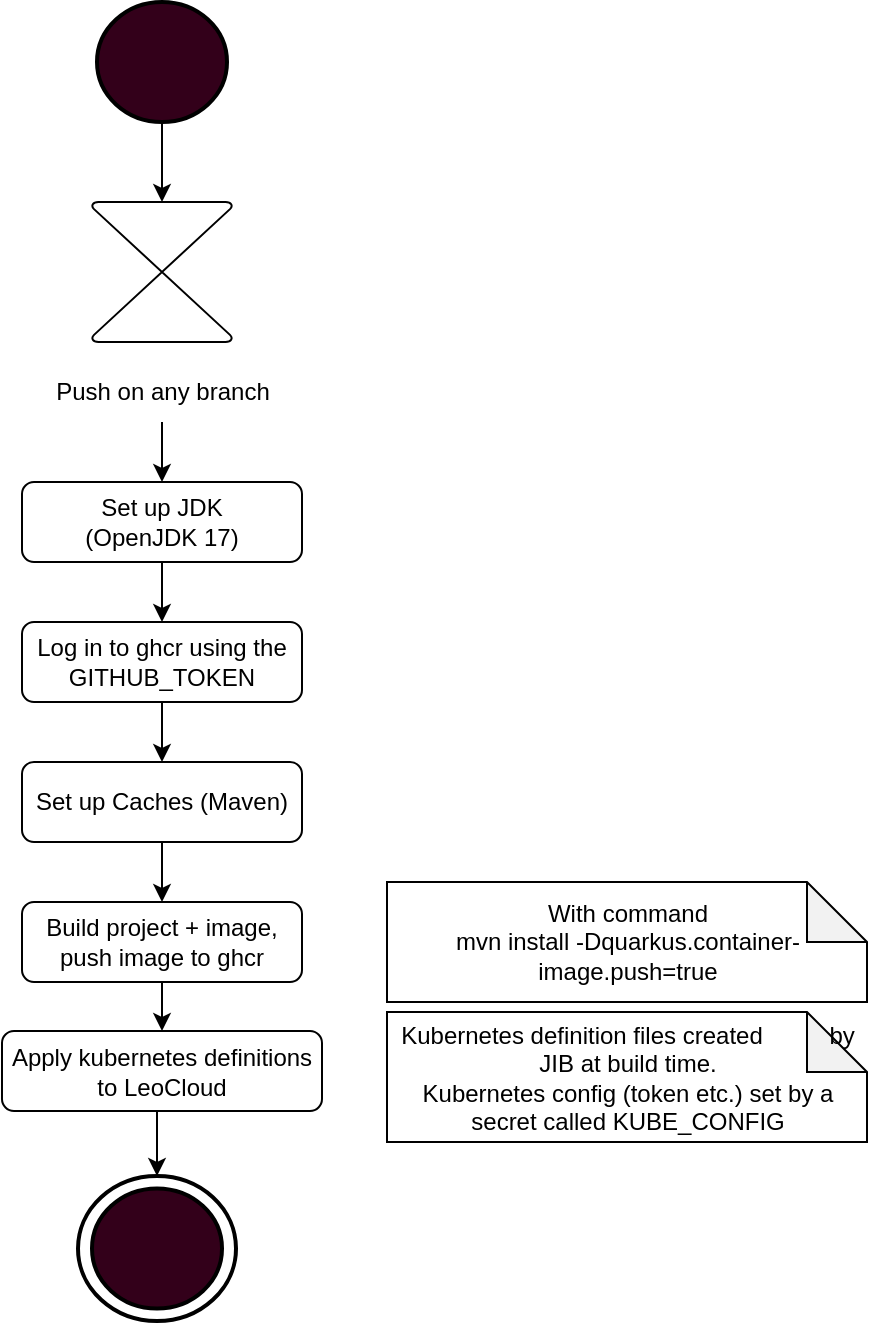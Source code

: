 <mxfile version="20.8.16" type="device"><diagram id="C5RBs43oDa-KdzZeNtuy" name="Page-1"><mxGraphModel dx="1434" dy="871" grid="1" gridSize="10" guides="1" tooltips="1" connect="1" arrows="1" fold="1" page="1" pageScale="1" pageWidth="827" pageHeight="1169" math="0" shadow="0"><root><mxCell id="WIyWlLk6GJQsqaUBKTNV-0"/><mxCell id="WIyWlLk6GJQsqaUBKTNV-1" parent="WIyWlLk6GJQsqaUBKTNV-0"/><mxCell id="70GhvYwe1-AoN0npqR72-47" style="edgeStyle=orthogonalEdgeStyle;rounded=0;orthogonalLoop=1;jettySize=auto;html=1;exitX=0.5;exitY=1;exitDx=0;exitDy=0;entryX=0.5;entryY=0;entryDx=0;entryDy=0;" parent="WIyWlLk6GJQsqaUBKTNV-1" source="70GhvYwe1-AoN0npqR72-33" target="70GhvYwe1-AoN0npqR72-46" edge="1"><mxGeometry relative="1" as="geometry"/></mxCell><mxCell id="70GhvYwe1-AoN0npqR72-33" value="Set up JDK&lt;br&gt;(OpenJDK 17)" style="rounded=1;whiteSpace=wrap;html=1;fontSize=12;glass=0;strokeWidth=1;shadow=0;" parent="WIyWlLk6GJQsqaUBKTNV-1" vertex="1"><mxGeometry x="50" y="290" width="140" height="40" as="geometry"/></mxCell><mxCell id="70GhvYwe1-AoN0npqR72-34" style="edgeStyle=orthogonalEdgeStyle;rounded=0;orthogonalLoop=1;jettySize=auto;html=1;exitX=0.5;exitY=1;exitDx=0;exitDy=0;entryX=0.5;entryY=0;entryDx=0;entryDy=0;" parent="WIyWlLk6GJQsqaUBKTNV-1" source="70GhvYwe1-AoN0npqR72-35" target="70GhvYwe1-AoN0npqR72-42" edge="1"><mxGeometry relative="1" as="geometry"/></mxCell><mxCell id="70GhvYwe1-AoN0npqR72-35" value="Set up Caches (Maven)" style="rounded=1;whiteSpace=wrap;html=1;fontSize=12;glass=0;strokeWidth=1;shadow=0;" parent="WIyWlLk6GJQsqaUBKTNV-1" vertex="1"><mxGeometry x="50" y="430" width="140" height="40" as="geometry"/></mxCell><mxCell id="70GhvYwe1-AoN0npqR72-36" value="" style="verticalLabelPosition=bottom;verticalAlign=top;html=1;shape=mxgraph.flowchart.collate;" parent="WIyWlLk6GJQsqaUBKTNV-1" vertex="1"><mxGeometry x="85" y="150" width="70" height="70" as="geometry"/></mxCell><mxCell id="70GhvYwe1-AoN0npqR72-37" style="edgeStyle=orthogonalEdgeStyle;rounded=0;orthogonalLoop=1;jettySize=auto;html=1;entryX=0.5;entryY=0;entryDx=0;entryDy=0;" parent="WIyWlLk6GJQsqaUBKTNV-1" source="70GhvYwe1-AoN0npqR72-38" target="70GhvYwe1-AoN0npqR72-33" edge="1"><mxGeometry relative="1" as="geometry"/></mxCell><mxCell id="70GhvYwe1-AoN0npqR72-38" value="Push on any branch" style="text;html=1;align=center;verticalAlign=middle;resizable=0;points=[];autosize=1;strokeColor=none;fillColor=none;" parent="WIyWlLk6GJQsqaUBKTNV-1" vertex="1"><mxGeometry x="50" y="230" width="140" height="30" as="geometry"/></mxCell><mxCell id="70GhvYwe1-AoN0npqR72-39" style="edgeStyle=orthogonalEdgeStyle;rounded=0;orthogonalLoop=1;jettySize=auto;html=1;entryX=0.5;entryY=0;entryDx=0;entryDy=0;entryPerimeter=0;" parent="WIyWlLk6GJQsqaUBKTNV-1" source="70GhvYwe1-AoN0npqR72-40" target="70GhvYwe1-AoN0npqR72-36" edge="1"><mxGeometry relative="1" as="geometry"><mxPoint x="212.5" y="120" as="targetPoint"/></mxGeometry></mxCell><mxCell id="70GhvYwe1-AoN0npqR72-40" value="" style="strokeWidth=2;html=1;shape=mxgraph.flowchart.start_2;whiteSpace=wrap;fillStyle=solid;fillColor=#33001A;" parent="WIyWlLk6GJQsqaUBKTNV-1" vertex="1"><mxGeometry x="87.5" y="50" width="65" height="60" as="geometry"/></mxCell><mxCell id="uUrq7iX8APhhoffK4MEp-1" style="edgeStyle=orthogonalEdgeStyle;rounded=0;orthogonalLoop=1;jettySize=auto;html=1;exitX=0.5;exitY=1;exitDx=0;exitDy=0;entryX=0.5;entryY=0;entryDx=0;entryDy=0;" edge="1" parent="WIyWlLk6GJQsqaUBKTNV-1" source="70GhvYwe1-AoN0npqR72-42" target="uUrq7iX8APhhoffK4MEp-0"><mxGeometry relative="1" as="geometry"/></mxCell><mxCell id="70GhvYwe1-AoN0npqR72-42" value="Build project + image, push image to ghcr" style="rounded=1;whiteSpace=wrap;html=1;fontSize=12;glass=0;strokeWidth=1;shadow=0;" parent="WIyWlLk6GJQsqaUBKTNV-1" vertex="1"><mxGeometry x="50" y="500" width="140" height="40" as="geometry"/></mxCell><mxCell id="70GhvYwe1-AoN0npqR72-43" value="With command&lt;br&gt;mvn install -Dquarkus.container-image.push=true" style="shape=note;whiteSpace=wrap;html=1;backgroundOutline=1;darkOpacity=0.05;fillStyle=auto;fillColor=none;" parent="WIyWlLk6GJQsqaUBKTNV-1" vertex="1"><mxGeometry x="232.5" y="490" width="240" height="60" as="geometry"/></mxCell><mxCell id="70GhvYwe1-AoN0npqR72-44" value="" style="strokeWidth=2;html=1;shape=mxgraph.flowchart.start_2;whiteSpace=wrap;fillStyle=solid;fillColor=#33001A;" parent="WIyWlLk6GJQsqaUBKTNV-1" vertex="1"><mxGeometry x="85" y="643.25" width="65" height="60" as="geometry"/></mxCell><mxCell id="70GhvYwe1-AoN0npqR72-45" value="" style="strokeWidth=2;html=1;shape=mxgraph.flowchart.start_2;whiteSpace=wrap;fillStyle=auto;fillColor=none;" parent="WIyWlLk6GJQsqaUBKTNV-1" vertex="1"><mxGeometry x="78" y="637" width="79" height="72.5" as="geometry"/></mxCell><mxCell id="70GhvYwe1-AoN0npqR72-49" style="edgeStyle=orthogonalEdgeStyle;rounded=0;orthogonalLoop=1;jettySize=auto;html=1;entryX=0.5;entryY=0;entryDx=0;entryDy=0;" parent="WIyWlLk6GJQsqaUBKTNV-1" source="70GhvYwe1-AoN0npqR72-46" target="70GhvYwe1-AoN0npqR72-35" edge="1"><mxGeometry relative="1" as="geometry"/></mxCell><mxCell id="70GhvYwe1-AoN0npqR72-46" value="Log in to ghcr using the GITHUB_TOKEN" style="rounded=1;whiteSpace=wrap;html=1;fontSize=12;glass=0;strokeWidth=1;shadow=0;" parent="WIyWlLk6GJQsqaUBKTNV-1" vertex="1"><mxGeometry x="50" y="360" width="140" height="40" as="geometry"/></mxCell><mxCell id="uUrq7iX8APhhoffK4MEp-2" style="edgeStyle=orthogonalEdgeStyle;rounded=0;orthogonalLoop=1;jettySize=auto;html=1;exitX=0.5;exitY=1;exitDx=0;exitDy=0;entryX=0.5;entryY=0;entryDx=0;entryDy=0;entryPerimeter=0;" edge="1" parent="WIyWlLk6GJQsqaUBKTNV-1" source="uUrq7iX8APhhoffK4MEp-0" target="70GhvYwe1-AoN0npqR72-45"><mxGeometry relative="1" as="geometry"/></mxCell><mxCell id="uUrq7iX8APhhoffK4MEp-0" value="Apply kubernetes definitions to LeoCloud" style="rounded=1;whiteSpace=wrap;html=1;fontSize=12;glass=0;strokeWidth=1;shadow=0;" vertex="1" parent="WIyWlLk6GJQsqaUBKTNV-1"><mxGeometry x="40" y="564.5" width="160" height="40" as="geometry"/></mxCell><mxCell id="uUrq7iX8APhhoffK4MEp-3" value="Kubernetes definition files created&amp;nbsp; &amp;nbsp; &amp;nbsp; &amp;nbsp; &amp;nbsp; by JIB at build time.&lt;br&gt;Kubernetes config (token etc.) set by a secret called&amp;nbsp;KUBE_CONFIG" style="shape=note;whiteSpace=wrap;html=1;backgroundOutline=1;darkOpacity=0.05;fillStyle=auto;fillColor=none;" vertex="1" parent="WIyWlLk6GJQsqaUBKTNV-1"><mxGeometry x="232.5" y="555" width="240" height="65" as="geometry"/></mxCell></root></mxGraphModel></diagram></mxfile>